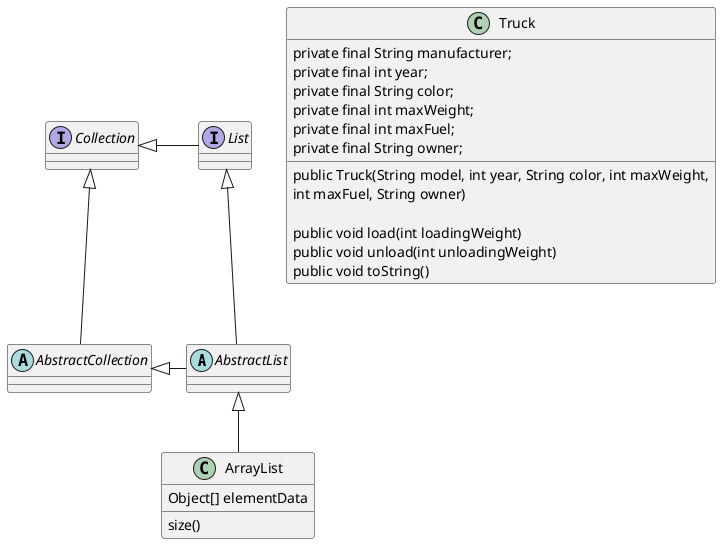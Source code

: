 @startuml
'https://plantuml.com/class-diagram

abstract class AbstractList
abstract AbstractCollection
interface List
interface Collection

List <|-- AbstractList
Collection <|-- AbstractCollection

Collection <|- List
AbstractCollection <|- AbstractList
AbstractList <|-- ArrayList

class ArrayList {
Object[] elementData
size()
}

class Truck {
    private final String manufacturer;
    private final int year;
    private final String color;
    private final int maxWeight;
    private final int maxFuel;
    private final String owner;

    public Truck(String model, int year, String color, int maxWeight,
                 int maxFuel, String owner)

    public void load(int loadingWeight)
    public void unload(int unloadingWeight)
    public void toString()

    }


@enduml